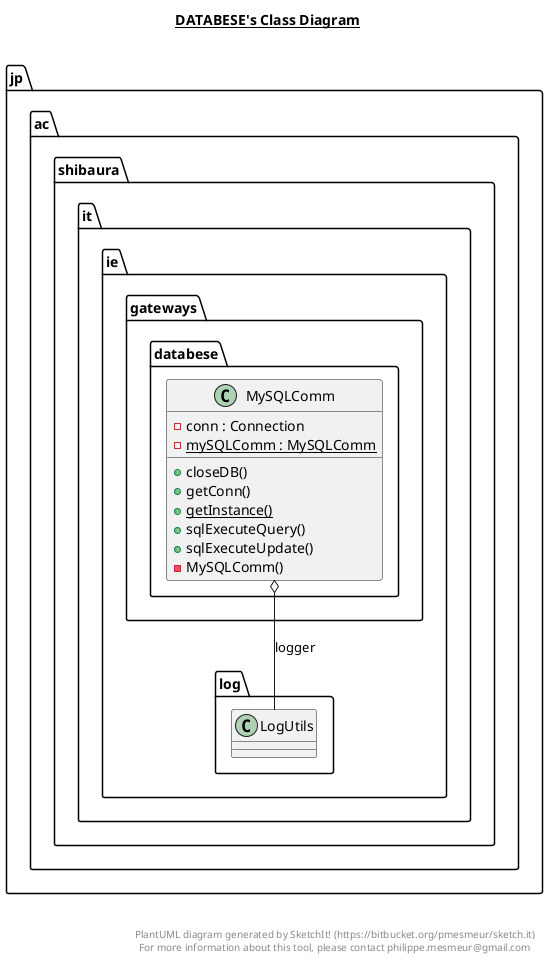@startuml

title __DATABESE's Class Diagram__\n

  namespace jp.ac.shibaura.it.ie {
    namespace gateways.databese {
      class jp.ac.shibaura.it.ie.gateways.databese.MySQLComm {
          - conn : Connection
          {static} - mySQLComm : MySQLComm
          + closeDB()
          + getConn()
          {static} + getInstance()
          + sqlExecuteQuery()
          + sqlExecuteUpdate()
          - MySQLComm()
      }
    }
  }
  

  jp.ac.shibaura.it.ie.gateways.databese.MySQLComm o-- jp.ac.shibaura.it.ie.log.LogUtils : logger


right footer


PlantUML diagram generated by SketchIt! (https://bitbucket.org/pmesmeur/sketch.it)
For more information about this tool, please contact philippe.mesmeur@gmail.com
endfooter

@enduml

